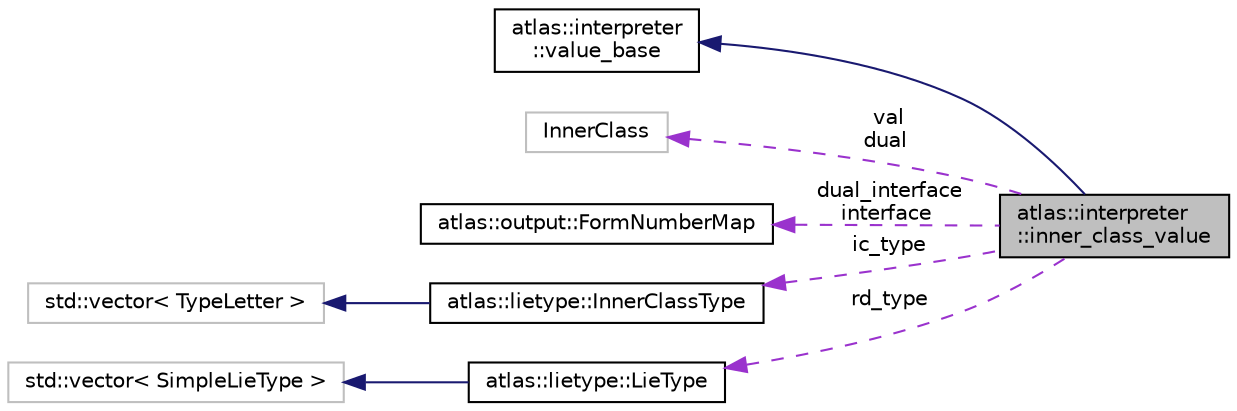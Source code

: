 digraph "atlas::interpreter::inner_class_value"
{
  edge [fontname="Helvetica",fontsize="10",labelfontname="Helvetica",labelfontsize="10"];
  node [fontname="Helvetica",fontsize="10",shape=record];
  rankdir="LR";
  Node1 [label="atlas::interpreter\l::inner_class_value",height=0.2,width=0.4,color="black", fillcolor="grey75", style="filled", fontcolor="black"];
  Node2 -> Node1 [dir="back",color="midnightblue",fontsize="10",style="solid",fontname="Helvetica"];
  Node2 [label="atlas::interpreter\l::value_base",height=0.2,width=0.4,color="black", fillcolor="white", style="filled",URL="$structatlas_1_1interpreter_1_1value__base.html"];
  Node3 -> Node1 [dir="back",color="darkorchid3",fontsize="10",style="dashed",label=" val\ndual" ,fontname="Helvetica"];
  Node3 [label="InnerClass",height=0.2,width=0.4,color="grey75", fillcolor="white", style="filled"];
  Node4 -> Node1 [dir="back",color="darkorchid3",fontsize="10",style="dashed",label=" dual_interface\ninterface" ,fontname="Helvetica"];
  Node4 [label="atlas::output::FormNumberMap",height=0.2,width=0.4,color="black", fillcolor="white", style="filled",URL="$classatlas_1_1output_1_1FormNumberMap.html"];
  Node5 -> Node1 [dir="back",color="darkorchid3",fontsize="10",style="dashed",label=" ic_type" ,fontname="Helvetica"];
  Node5 [label="atlas::lietype::InnerClassType",height=0.2,width=0.4,color="black", fillcolor="white", style="filled",URL="$structatlas_1_1lietype_1_1InnerClassType.html"];
  Node6 -> Node5 [dir="back",color="midnightblue",fontsize="10",style="solid",fontname="Helvetica"];
  Node6 [label="std::vector\< TypeLetter \>",height=0.2,width=0.4,color="grey75", fillcolor="white", style="filled"];
  Node7 -> Node1 [dir="back",color="darkorchid3",fontsize="10",style="dashed",label=" rd_type" ,fontname="Helvetica"];
  Node7 [label="atlas::lietype::LieType",height=0.2,width=0.4,color="black", fillcolor="white", style="filled",URL="$structatlas_1_1lietype_1_1LieType.html"];
  Node8 -> Node7 [dir="back",color="midnightblue",fontsize="10",style="solid",fontname="Helvetica"];
  Node8 [label="std::vector\< SimpleLieType \>",height=0.2,width=0.4,color="grey75", fillcolor="white", style="filled"];
}

